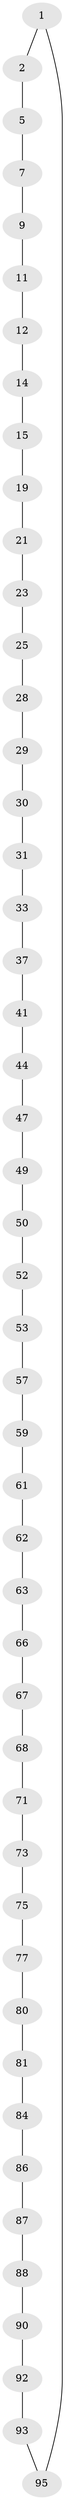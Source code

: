 // original degree distribution, {2: 1.0}
// Generated by graph-tools (version 1.1) at 2025/20/03/04/25 18:20:10]
// undirected, 48 vertices, 48 edges
graph export_dot {
graph [start="1"]
  node [color=gray90,style=filled];
  1;
  2 [super="+3"];
  5 [super="+6"];
  7 [super="+8"];
  9 [super="+10"];
  11;
  12 [super="+13"];
  14;
  15 [super="+16"];
  19 [super="+20"];
  21 [super="+22"];
  23 [super="+24"];
  25 [super="+26"];
  28;
  29;
  30;
  31 [super="+32"];
  33 [super="+34"];
  37 [super="+38"];
  41 [super="+42"];
  44 [super="+45"];
  47 [super="+48"];
  49;
  50 [super="+51"];
  52;
  53 [super="+54"];
  57 [super="+58"];
  59 [super="+60"];
  61;
  62;
  63 [super="+64"];
  66;
  67;
  68 [super="+69"];
  71 [super="+72"];
  73 [super="+74"];
  75 [super="+76"];
  77 [super="+78"];
  80;
  81 [super="+82"];
  84 [super="+85"];
  86;
  87;
  88 [super="+89"];
  90 [super="+91"];
  92;
  93 [super="+94"];
  95 [super="+96"];
  1 -- 2;
  1 -- 95;
  2 -- 5;
  5 -- 7;
  7 -- 9;
  9 -- 11;
  11 -- 12;
  12 -- 14;
  14 -- 15;
  15 -- 19;
  19 -- 21;
  21 -- 23;
  23 -- 25;
  25 -- 28;
  28 -- 29;
  29 -- 30;
  30 -- 31;
  31 -- 33;
  33 -- 37;
  37 -- 41;
  41 -- 44;
  44 -- 47;
  47 -- 49;
  49 -- 50;
  50 -- 52;
  52 -- 53;
  53 -- 57;
  57 -- 59;
  59 -- 61;
  61 -- 62;
  62 -- 63;
  63 -- 66;
  66 -- 67;
  67 -- 68;
  68 -- 71;
  71 -- 73;
  73 -- 75;
  75 -- 77;
  77 -- 80;
  80 -- 81;
  81 -- 84;
  84 -- 86;
  86 -- 87;
  87 -- 88;
  88 -- 90;
  90 -- 92;
  92 -- 93;
  93 -- 95;
}

